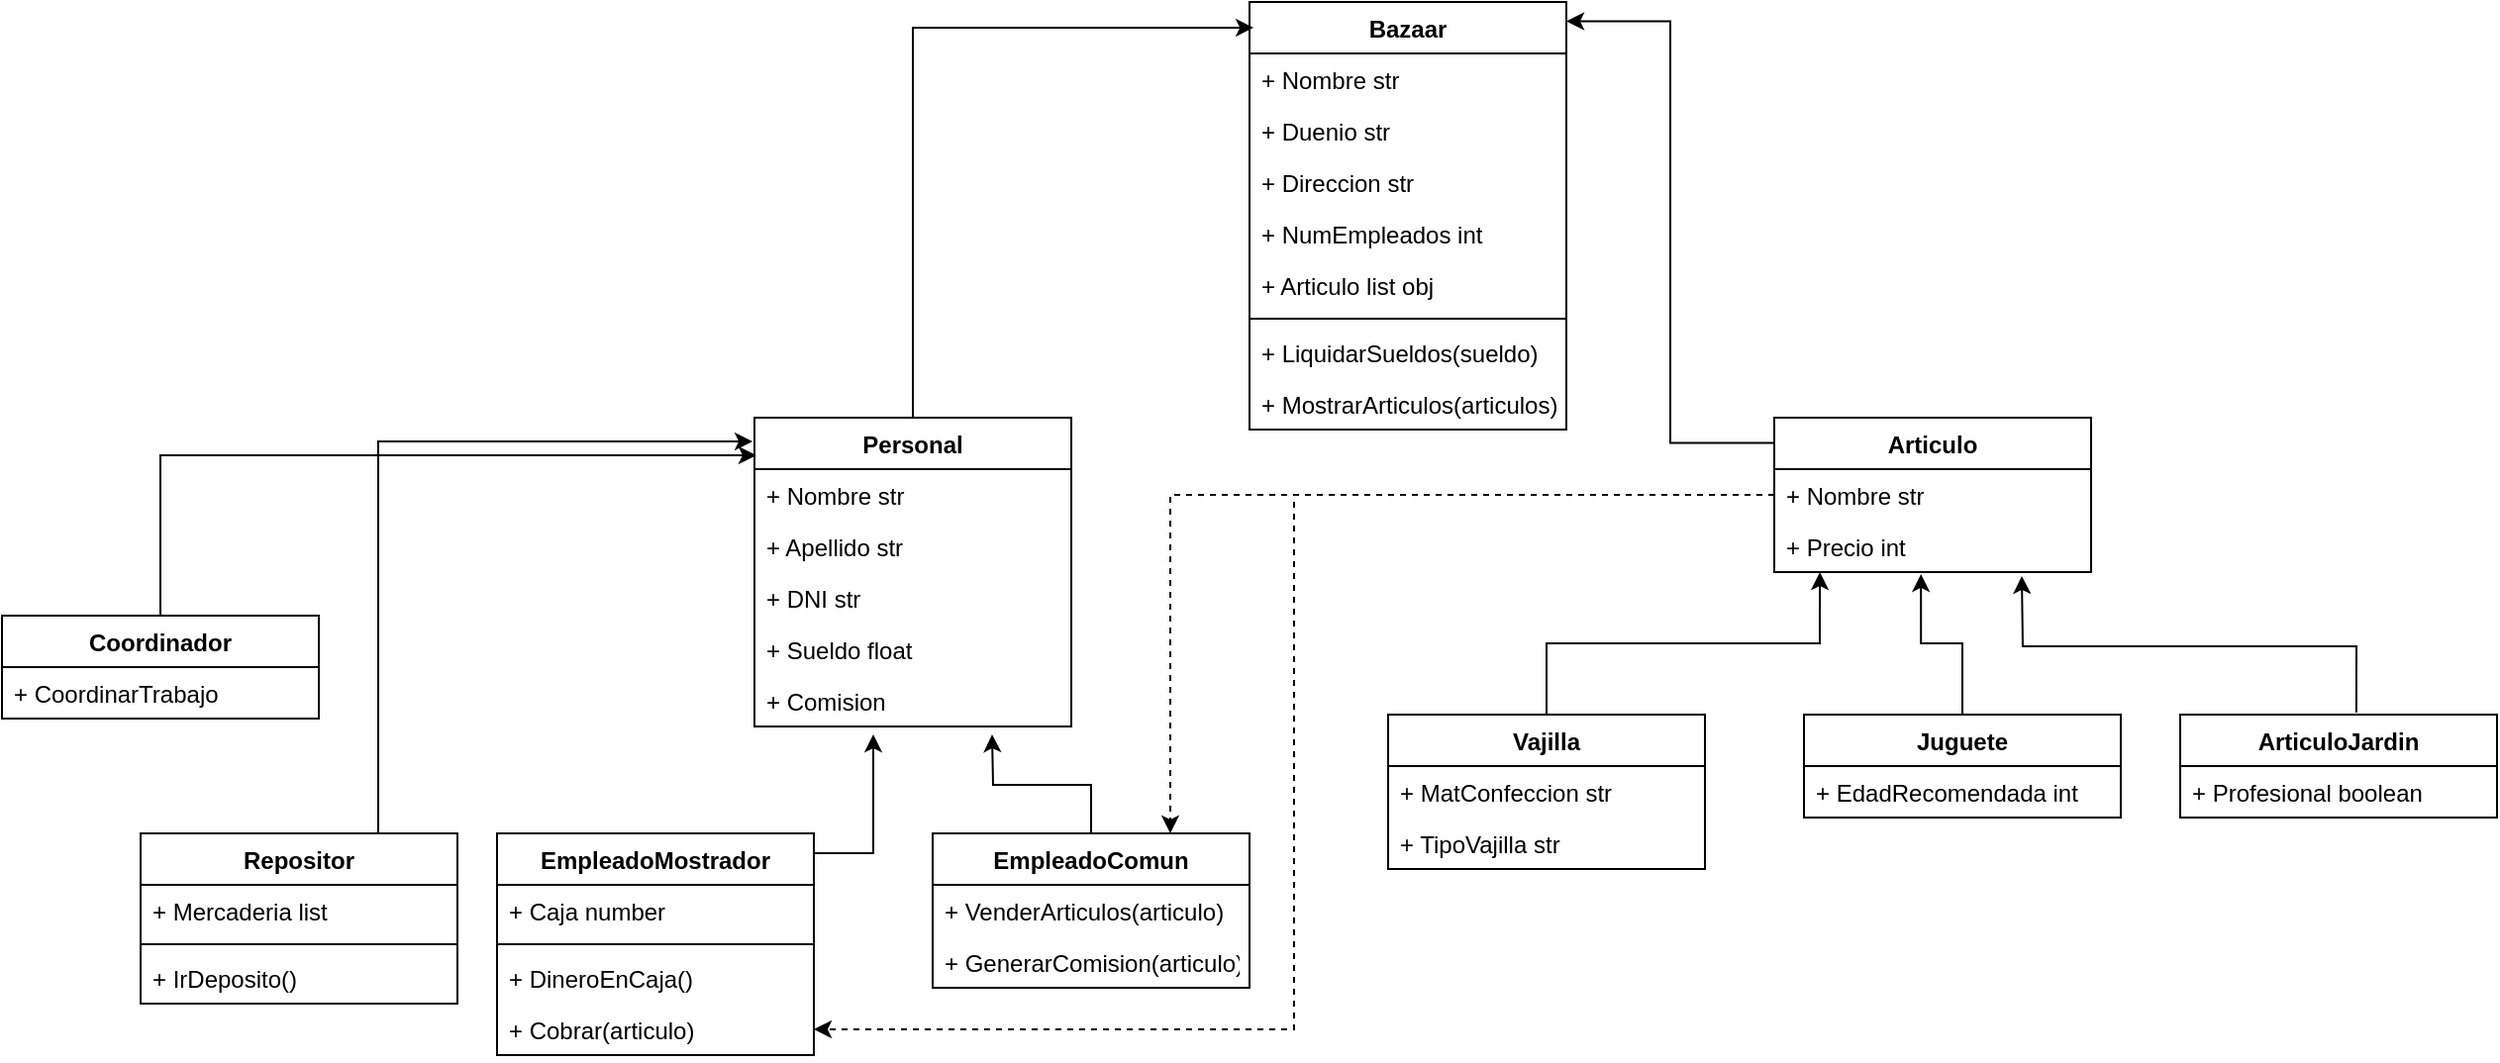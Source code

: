 <mxfile version="15.4.0" type="device"><diagram id="Nn_Aqmc_MUySVQ08d9l-" name="Página-1"><mxGraphModel dx="2037" dy="520" grid="1" gridSize="10" guides="1" tooltips="1" connect="1" arrows="1" fold="1" page="1" pageScale="1" pageWidth="1169" pageHeight="827" math="0" shadow="0"><root><mxCell id="0"/><mxCell id="1" parent="0"/><mxCell id="Px2T0xpsU_oTINDo390--1" value="Bazaar" style="swimlane;fontStyle=1;align=center;verticalAlign=top;childLayout=stackLayout;horizontal=1;startSize=26;horizontalStack=0;resizeParent=1;resizeParentMax=0;resizeLast=0;collapsible=1;marginBottom=0;" parent="1" vertex="1"><mxGeometry x="320" y="40" width="160" height="216" as="geometry"/></mxCell><mxCell id="Px2T0xpsU_oTINDo390--2" value="+ Nombre str" style="text;strokeColor=none;fillColor=none;align=left;verticalAlign=top;spacingLeft=4;spacingRight=4;overflow=hidden;rotatable=0;points=[[0,0.5],[1,0.5]];portConstraint=eastwest;" parent="Px2T0xpsU_oTINDo390--1" vertex="1"><mxGeometry y="26" width="160" height="26" as="geometry"/></mxCell><mxCell id="Px2T0xpsU_oTINDo390--13" value="+ Duenio str" style="text;strokeColor=none;fillColor=none;align=left;verticalAlign=top;spacingLeft=4;spacingRight=4;overflow=hidden;rotatable=0;points=[[0,0.5],[1,0.5]];portConstraint=eastwest;" parent="Px2T0xpsU_oTINDo390--1" vertex="1"><mxGeometry y="52" width="160" height="26" as="geometry"/></mxCell><mxCell id="Px2T0xpsU_oTINDo390--6" value="+ Direccion str" style="text;strokeColor=none;fillColor=none;align=left;verticalAlign=top;spacingLeft=4;spacingRight=4;overflow=hidden;rotatable=0;points=[[0,0.5],[1,0.5]];portConstraint=eastwest;" parent="Px2T0xpsU_oTINDo390--1" vertex="1"><mxGeometry y="78" width="160" height="26" as="geometry"/></mxCell><mxCell id="Px2T0xpsU_oTINDo390--14" value="+ NumEmpleados int" style="text;strokeColor=none;fillColor=none;align=left;verticalAlign=top;spacingLeft=4;spacingRight=4;overflow=hidden;rotatable=0;points=[[0,0.5],[1,0.5]];portConstraint=eastwest;" parent="Px2T0xpsU_oTINDo390--1" vertex="1"><mxGeometry y="104" width="160" height="26" as="geometry"/></mxCell><mxCell id="Px2T0xpsU_oTINDo390--16" value="+ Articulo list obj" style="text;strokeColor=none;fillColor=none;align=left;verticalAlign=top;spacingLeft=4;spacingRight=4;overflow=hidden;rotatable=0;points=[[0,0.5],[1,0.5]];portConstraint=eastwest;" parent="Px2T0xpsU_oTINDo390--1" vertex="1"><mxGeometry y="130" width="160" height="26" as="geometry"/></mxCell><mxCell id="Px2T0xpsU_oTINDo390--3" value="" style="line;strokeWidth=1;fillColor=none;align=left;verticalAlign=middle;spacingTop=-1;spacingLeft=3;spacingRight=3;rotatable=0;labelPosition=right;points=[];portConstraint=eastwest;" parent="Px2T0xpsU_oTINDo390--1" vertex="1"><mxGeometry y="156" width="160" height="8" as="geometry"/></mxCell><mxCell id="Px2T0xpsU_oTINDo390--4" value="+ LiquidarSueldos(sueldo) " style="text;strokeColor=none;fillColor=none;align=left;verticalAlign=top;spacingLeft=4;spacingRight=4;overflow=hidden;rotatable=0;points=[[0,0.5],[1,0.5]];portConstraint=eastwest;" parent="Px2T0xpsU_oTINDo390--1" vertex="1"><mxGeometry y="164" width="160" height="26" as="geometry"/></mxCell><mxCell id="Px2T0xpsU_oTINDo390--5" value="+ MostrarArticulos(articulos) " style="text;strokeColor=none;fillColor=none;align=left;verticalAlign=top;spacingLeft=4;spacingRight=4;overflow=hidden;rotatable=0;points=[[0,0.5],[1,0.5]];portConstraint=eastwest;" parent="Px2T0xpsU_oTINDo390--1" vertex="1"><mxGeometry y="190" width="160" height="26" as="geometry"/></mxCell><mxCell id="Px2T0xpsU_oTINDo390--25" style="edgeStyle=orthogonalEdgeStyle;rounded=0;orthogonalLoop=1;jettySize=auto;html=1;entryX=1;entryY=0.045;entryDx=0;entryDy=0;entryPerimeter=0;exitX=0;exitY=0.163;exitDx=0;exitDy=0;exitPerimeter=0;" parent="1" source="Px2T0xpsU_oTINDo390--18" target="Px2T0xpsU_oTINDo390--1" edge="1"><mxGeometry relative="1" as="geometry"/></mxCell><mxCell id="Px2T0xpsU_oTINDo390--18" value="Articulo" style="swimlane;fontStyle=1;align=center;verticalAlign=top;childLayout=stackLayout;horizontal=1;startSize=26;horizontalStack=0;resizeParent=1;resizeParentMax=0;resizeLast=0;collapsible=1;marginBottom=0;" parent="1" vertex="1"><mxGeometry x="585" y="250" width="160" height="78" as="geometry"/></mxCell><mxCell id="Px2T0xpsU_oTINDo390--19" value="+ Nombre str" style="text;strokeColor=none;fillColor=none;align=left;verticalAlign=top;spacingLeft=4;spacingRight=4;overflow=hidden;rotatable=0;points=[[0,0.5],[1,0.5]];portConstraint=eastwest;" parent="Px2T0xpsU_oTINDo390--18" vertex="1"><mxGeometry y="26" width="160" height="26" as="geometry"/></mxCell><mxCell id="Px2T0xpsU_oTINDo390--24" value="+ Precio int" style="text;strokeColor=none;fillColor=none;align=left;verticalAlign=top;spacingLeft=4;spacingRight=4;overflow=hidden;rotatable=0;points=[[0,0.5],[1,0.5]];portConstraint=eastwest;" parent="Px2T0xpsU_oTINDo390--18" vertex="1"><mxGeometry y="52" width="160" height="26" as="geometry"/></mxCell><mxCell id="Px2T0xpsU_oTINDo390--30" style="edgeStyle=orthogonalEdgeStyle;rounded=0;orthogonalLoop=1;jettySize=auto;html=1;exitX=0.5;exitY=0;exitDx=0;exitDy=0;entryX=0.144;entryY=1;entryDx=0;entryDy=0;entryPerimeter=0;" parent="1" source="Px2T0xpsU_oTINDo390--26" target="Px2T0xpsU_oTINDo390--24" edge="1"><mxGeometry relative="1" as="geometry"><mxPoint x="610" y="340" as="targetPoint"/></mxGeometry></mxCell><mxCell id="Px2T0xpsU_oTINDo390--26" value="Vajilla" style="swimlane;fontStyle=1;align=center;verticalAlign=top;childLayout=stackLayout;horizontal=1;startSize=26;horizontalStack=0;resizeParent=1;resizeParentMax=0;resizeLast=0;collapsible=1;marginBottom=0;" parent="1" vertex="1"><mxGeometry x="390" y="400" width="160" height="78" as="geometry"/></mxCell><mxCell id="Px2T0xpsU_oTINDo390--27" value="+ MatConfeccion str" style="text;strokeColor=none;fillColor=none;align=left;verticalAlign=top;spacingLeft=4;spacingRight=4;overflow=hidden;rotatable=0;points=[[0,0.5],[1,0.5]];portConstraint=eastwest;" parent="Px2T0xpsU_oTINDo390--26" vertex="1"><mxGeometry y="26" width="160" height="26" as="geometry"/></mxCell><mxCell id="Px2T0xpsU_oTINDo390--35" value="+ TipoVajilla str" style="text;strokeColor=none;fillColor=none;align=left;verticalAlign=top;spacingLeft=4;spacingRight=4;overflow=hidden;rotatable=0;points=[[0,0.5],[1,0.5]];portConstraint=eastwest;" parent="Px2T0xpsU_oTINDo390--26" vertex="1"><mxGeometry y="52" width="160" height="26" as="geometry"/></mxCell><mxCell id="Px2T0xpsU_oTINDo390--36" style="edgeStyle=orthogonalEdgeStyle;rounded=0;orthogonalLoop=1;jettySize=auto;html=1;entryX=0.463;entryY=1.038;entryDx=0;entryDy=0;entryPerimeter=0;" parent="1" source="Px2T0xpsU_oTINDo390--31" target="Px2T0xpsU_oTINDo390--24" edge="1"><mxGeometry relative="1" as="geometry"><mxPoint x="660" y="340" as="targetPoint"/></mxGeometry></mxCell><mxCell id="Px2T0xpsU_oTINDo390--31" value="Juguete" style="swimlane;fontStyle=1;align=center;verticalAlign=top;childLayout=stackLayout;horizontal=1;startSize=26;horizontalStack=0;resizeParent=1;resizeParentMax=0;resizeLast=0;collapsible=1;marginBottom=0;" parent="1" vertex="1"><mxGeometry x="600" y="400" width="160" height="52" as="geometry"/></mxCell><mxCell id="Px2T0xpsU_oTINDo390--32" value="+ EdadRecomendada int" style="text;strokeColor=none;fillColor=none;align=left;verticalAlign=top;spacingLeft=4;spacingRight=4;overflow=hidden;rotatable=0;points=[[0,0.5],[1,0.5]];portConstraint=eastwest;" parent="Px2T0xpsU_oTINDo390--31" vertex="1"><mxGeometry y="26" width="160" height="26" as="geometry"/></mxCell><mxCell id="Px2T0xpsU_oTINDo390--41" style="edgeStyle=orthogonalEdgeStyle;rounded=0;orthogonalLoop=1;jettySize=auto;html=1;exitX=0.556;exitY=-0.019;exitDx=0;exitDy=0;exitPerimeter=0;" parent="1" source="Px2T0xpsU_oTINDo390--37" edge="1"><mxGeometry relative="1" as="geometry"><mxPoint x="710" y="330" as="targetPoint"/><mxPoint x="880" y="390" as="sourcePoint"/></mxGeometry></mxCell><mxCell id="Px2T0xpsU_oTINDo390--37" value="ArticuloJardin" style="swimlane;fontStyle=1;align=center;verticalAlign=top;childLayout=stackLayout;horizontal=1;startSize=26;horizontalStack=0;resizeParent=1;resizeParentMax=0;resizeLast=0;collapsible=1;marginBottom=0;" parent="1" vertex="1"><mxGeometry x="790" y="400" width="160" height="52" as="geometry"/></mxCell><mxCell id="Px2T0xpsU_oTINDo390--38" value="+ Profesional boolean " style="text;strokeColor=none;fillColor=none;align=left;verticalAlign=top;spacingLeft=4;spacingRight=4;overflow=hidden;rotatable=0;points=[[0,0.5],[1,0.5]];portConstraint=eastwest;" parent="Px2T0xpsU_oTINDo390--37" vertex="1"><mxGeometry y="26" width="160" height="26" as="geometry"/></mxCell><mxCell id="Px2T0xpsU_oTINDo390--57" style="edgeStyle=orthogonalEdgeStyle;rounded=0;orthogonalLoop=1;jettySize=auto;html=1;exitX=0.5;exitY=0;exitDx=0;exitDy=0;entryX=0.013;entryY=0.06;entryDx=0;entryDy=0;entryPerimeter=0;" parent="1" source="Px2T0xpsU_oTINDo390--42" target="Px2T0xpsU_oTINDo390--1" edge="1"><mxGeometry relative="1" as="geometry"/></mxCell><mxCell id="Px2T0xpsU_oTINDo390--42" value="Personal" style="swimlane;fontStyle=1;align=center;verticalAlign=top;childLayout=stackLayout;horizontal=1;startSize=26;horizontalStack=0;resizeParent=1;resizeParentMax=0;resizeLast=0;collapsible=1;marginBottom=0;" parent="1" vertex="1"><mxGeometry x="70" y="250" width="160" height="156" as="geometry"/></mxCell><mxCell id="Px2T0xpsU_oTINDo390--43" value="+ Nombre str" style="text;strokeColor=none;fillColor=none;align=left;verticalAlign=top;spacingLeft=4;spacingRight=4;overflow=hidden;rotatable=0;points=[[0,0.5],[1,0.5]];portConstraint=eastwest;" parent="Px2T0xpsU_oTINDo390--42" vertex="1"><mxGeometry y="26" width="160" height="26" as="geometry"/></mxCell><mxCell id="Px2T0xpsU_oTINDo390--46" value="+ Apellido str" style="text;strokeColor=none;fillColor=none;align=left;verticalAlign=top;spacingLeft=4;spacingRight=4;overflow=hidden;rotatable=0;points=[[0,0.5],[1,0.5]];portConstraint=eastwest;" parent="Px2T0xpsU_oTINDo390--42" vertex="1"><mxGeometry y="52" width="160" height="26" as="geometry"/></mxCell><mxCell id="Px2T0xpsU_oTINDo390--47" value="+ DNI str" style="text;strokeColor=none;fillColor=none;align=left;verticalAlign=top;spacingLeft=4;spacingRight=4;overflow=hidden;rotatable=0;points=[[0,0.5],[1,0.5]];portConstraint=eastwest;" parent="Px2T0xpsU_oTINDo390--42" vertex="1"><mxGeometry y="78" width="160" height="26" as="geometry"/></mxCell><mxCell id="Px2T0xpsU_oTINDo390--48" value="+ Sueldo float" style="text;strokeColor=none;fillColor=none;align=left;verticalAlign=top;spacingLeft=4;spacingRight=4;overflow=hidden;rotatable=0;points=[[0,0.5],[1,0.5]];portConstraint=eastwest;" parent="Px2T0xpsU_oTINDo390--42" vertex="1"><mxGeometry y="104" width="160" height="26" as="geometry"/></mxCell><mxCell id="Px2T0xpsU_oTINDo390--49" value="+ Comision " style="text;strokeColor=none;fillColor=none;align=left;verticalAlign=top;spacingLeft=4;spacingRight=4;overflow=hidden;rotatable=0;points=[[0,0.5],[1,0.5]];portConstraint=eastwest;" parent="Px2T0xpsU_oTINDo390--42" vertex="1"><mxGeometry y="130" width="160" height="26" as="geometry"/></mxCell><mxCell id="Px2T0xpsU_oTINDo390--59" style="edgeStyle=orthogonalEdgeStyle;rounded=0;orthogonalLoop=1;jettySize=auto;html=1;" parent="1" source="Px2T0xpsU_oTINDo390--53" edge="1"><mxGeometry relative="1" as="geometry"><mxPoint x="190" y="410" as="targetPoint"/></mxGeometry></mxCell><mxCell id="Px2T0xpsU_oTINDo390--53" value="EmpleadoComun" style="swimlane;fontStyle=1;align=center;verticalAlign=top;childLayout=stackLayout;horizontal=1;startSize=26;horizontalStack=0;resizeParent=1;resizeParentMax=0;resizeLast=0;collapsible=1;marginBottom=0;" parent="1" vertex="1"><mxGeometry x="160" y="460" width="160" height="78" as="geometry"/></mxCell><mxCell id="Px2T0xpsU_oTINDo390--56" value="+ VenderArticulos(articulo)" style="text;strokeColor=none;fillColor=none;align=left;verticalAlign=top;spacingLeft=4;spacingRight=4;overflow=hidden;rotatable=0;points=[[0,0.5],[1,0.5]];portConstraint=eastwest;" parent="Px2T0xpsU_oTINDo390--53" vertex="1"><mxGeometry y="26" width="160" height="26" as="geometry"/></mxCell><mxCell id="Px2T0xpsU_oTINDo390--58" value="+ GenerarComision(articulo)" style="text;strokeColor=none;fillColor=none;align=left;verticalAlign=top;spacingLeft=4;spacingRight=4;overflow=hidden;rotatable=0;points=[[0,0.5],[1,0.5]];portConstraint=eastwest;" parent="Px2T0xpsU_oTINDo390--53" vertex="1"><mxGeometry y="52" width="160" height="26" as="geometry"/></mxCell><mxCell id="Px2T0xpsU_oTINDo390--60" style="edgeStyle=orthogonalEdgeStyle;rounded=0;orthogonalLoop=1;jettySize=auto;html=1;entryX=0.75;entryY=0;entryDx=0;entryDy=0;dashed=1;" parent="1" source="Px2T0xpsU_oTINDo390--19" target="Px2T0xpsU_oTINDo390--53" edge="1"><mxGeometry relative="1" as="geometry"/></mxCell><mxCell id="Px2T0xpsU_oTINDo390--67" style="edgeStyle=orthogonalEdgeStyle;rounded=0;orthogonalLoop=1;jettySize=auto;html=1;" parent="1" source="Px2T0xpsU_oTINDo390--61" edge="1"><mxGeometry relative="1" as="geometry"><mxPoint x="130" y="410" as="targetPoint"/><Array as="points"><mxPoint x="130" y="470"/></Array></mxGeometry></mxCell><mxCell id="Px2T0xpsU_oTINDo390--61" value="EmpleadoMostrador" style="swimlane;fontStyle=1;align=center;verticalAlign=top;childLayout=stackLayout;horizontal=1;startSize=26;horizontalStack=0;resizeParent=1;resizeParentMax=0;resizeLast=0;collapsible=1;marginBottom=0;" parent="1" vertex="1"><mxGeometry x="-60" y="460" width="160" height="112" as="geometry"/></mxCell><mxCell id="Px2T0xpsU_oTINDo390--65" value="+ Caja number" style="text;strokeColor=none;fillColor=none;align=left;verticalAlign=top;spacingLeft=4;spacingRight=4;overflow=hidden;rotatable=0;points=[[0,0.5],[1,0.5]];portConstraint=eastwest;" parent="Px2T0xpsU_oTINDo390--61" vertex="1"><mxGeometry y="26" width="160" height="26" as="geometry"/></mxCell><mxCell id="Px2T0xpsU_oTINDo390--66" value="" style="line;strokeWidth=1;fillColor=none;align=left;verticalAlign=middle;spacingTop=-1;spacingLeft=3;spacingRight=3;rotatable=0;labelPosition=right;points=[];portConstraint=eastwest;" parent="Px2T0xpsU_oTINDo390--61" vertex="1"><mxGeometry y="52" width="160" height="8" as="geometry"/></mxCell><mxCell id="Px2T0xpsU_oTINDo390--64" value="+ DineroEnCaja()" style="text;strokeColor=none;fillColor=none;align=left;verticalAlign=top;spacingLeft=4;spacingRight=4;overflow=hidden;rotatable=0;points=[[0,0.5],[1,0.5]];portConstraint=eastwest;" parent="Px2T0xpsU_oTINDo390--61" vertex="1"><mxGeometry y="60" width="160" height="26" as="geometry"/></mxCell><mxCell id="Px2T0xpsU_oTINDo390--62" value="+ Cobrar(articulo)" style="text;strokeColor=none;fillColor=none;align=left;verticalAlign=top;spacingLeft=4;spacingRight=4;overflow=hidden;rotatable=0;points=[[0,0.5],[1,0.5]];portConstraint=eastwest;" parent="Px2T0xpsU_oTINDo390--61" vertex="1"><mxGeometry y="86" width="160" height="26" as="geometry"/></mxCell><mxCell id="Px2T0xpsU_oTINDo390--68" style="edgeStyle=orthogonalEdgeStyle;rounded=0;orthogonalLoop=1;jettySize=auto;html=1;entryX=1;entryY=0.5;entryDx=0;entryDy=0;dashed=1;" parent="1" source="Px2T0xpsU_oTINDo390--19" target="Px2T0xpsU_oTINDo390--62" edge="1"><mxGeometry relative="1" as="geometry"/></mxCell><mxCell id="Px2T0xpsU_oTINDo390--73" style="edgeStyle=orthogonalEdgeStyle;rounded=0;orthogonalLoop=1;jettySize=auto;html=1;entryX=-0.006;entryY=0.077;entryDx=0;entryDy=0;entryPerimeter=0;exitX=0.75;exitY=0;exitDx=0;exitDy=0;" parent="1" source="Px2T0xpsU_oTINDo390--69" target="Px2T0xpsU_oTINDo390--42" edge="1"><mxGeometry relative="1" as="geometry"/></mxCell><mxCell id="Px2T0xpsU_oTINDo390--69" value="Repositor" style="swimlane;fontStyle=1;align=center;verticalAlign=top;childLayout=stackLayout;horizontal=1;startSize=26;horizontalStack=0;resizeParent=1;resizeParentMax=0;resizeLast=0;collapsible=1;marginBottom=0;" parent="1" vertex="1"><mxGeometry x="-240" y="460" width="160" height="86" as="geometry"/></mxCell><mxCell id="Px2T0xpsU_oTINDo390--70" value="+ Mercaderia list" style="text;strokeColor=none;fillColor=none;align=left;verticalAlign=top;spacingLeft=4;spacingRight=4;overflow=hidden;rotatable=0;points=[[0,0.5],[1,0.5]];portConstraint=eastwest;" parent="Px2T0xpsU_oTINDo390--69" vertex="1"><mxGeometry y="26" width="160" height="26" as="geometry"/></mxCell><mxCell id="Px2T0xpsU_oTINDo390--71" value="" style="line;strokeWidth=1;fillColor=none;align=left;verticalAlign=middle;spacingTop=-1;spacingLeft=3;spacingRight=3;rotatable=0;labelPosition=right;points=[];portConstraint=eastwest;" parent="Px2T0xpsU_oTINDo390--69" vertex="1"><mxGeometry y="52" width="160" height="8" as="geometry"/></mxCell><mxCell id="Px2T0xpsU_oTINDo390--72" value="+ IrDeposito()" style="text;strokeColor=none;fillColor=none;align=left;verticalAlign=top;spacingLeft=4;spacingRight=4;overflow=hidden;rotatable=0;points=[[0,0.5],[1,0.5]];portConstraint=eastwest;" parent="Px2T0xpsU_oTINDo390--69" vertex="1"><mxGeometry y="60" width="160" height="26" as="geometry"/></mxCell><mxCell id="Px2T0xpsU_oTINDo390--78" style="edgeStyle=orthogonalEdgeStyle;rounded=0;orthogonalLoop=1;jettySize=auto;html=1;exitX=0.5;exitY=0;exitDx=0;exitDy=0;entryX=0.006;entryY=0.122;entryDx=0;entryDy=0;entryPerimeter=0;" parent="1" source="Px2T0xpsU_oTINDo390--74" target="Px2T0xpsU_oTINDo390--42" edge="1"><mxGeometry relative="1" as="geometry"/></mxCell><mxCell id="Px2T0xpsU_oTINDo390--74" value="Coordinador" style="swimlane;fontStyle=1;align=center;verticalAlign=top;childLayout=stackLayout;horizontal=1;startSize=26;horizontalStack=0;resizeParent=1;resizeParentMax=0;resizeLast=0;collapsible=1;marginBottom=0;" parent="1" vertex="1"><mxGeometry x="-310" y="350" width="160" height="52" as="geometry"/></mxCell><mxCell id="Px2T0xpsU_oTINDo390--77" value="+ CoordinarTrabajo" style="text;strokeColor=none;fillColor=none;align=left;verticalAlign=top;spacingLeft=4;spacingRight=4;overflow=hidden;rotatable=0;points=[[0,0.5],[1,0.5]];portConstraint=eastwest;" parent="Px2T0xpsU_oTINDo390--74" vertex="1"><mxGeometry y="26" width="160" height="26" as="geometry"/></mxCell></root></mxGraphModel></diagram></mxfile>